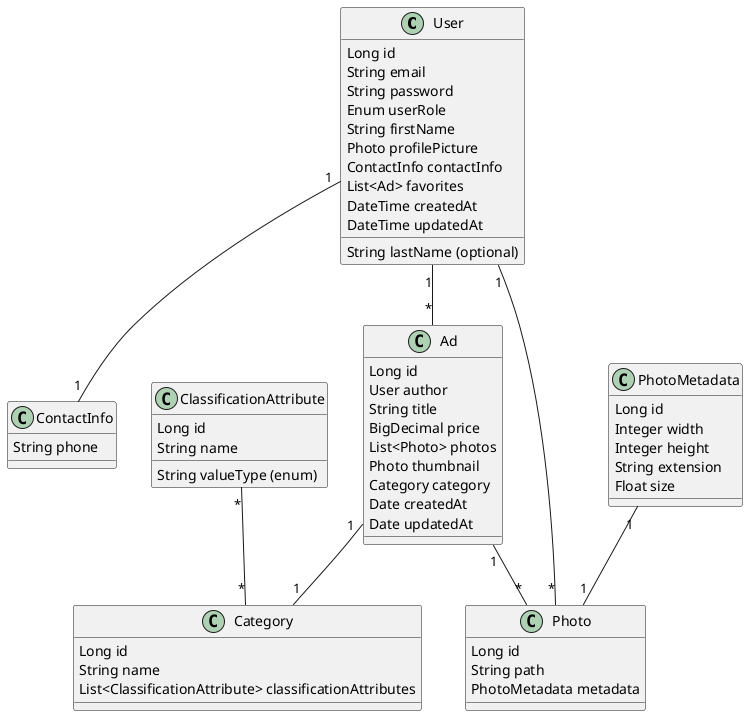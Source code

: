 @startuml
class User {
  Long id
  String email
  String password
  Enum userRole
  String firstName
  String lastName (optional)
  Photo profilePicture
  ContactInfo contactInfo
  List<Ad> favorites
  DateTime createdAt
  DateTime updatedAt
}

class ContactInfo{
  String phone
}


class Ad {
  Long id
  User author
  String title
  BigDecimal price
  List<Photo> photos
  Photo thumbnail
  Category category
  Date createdAt
  Date updatedAt
}

class ClassificationAttribute {
  Long id
  String name
  String valueType (enum)
}

class Category {
  Long id
  String name
  List<ClassificationAttribute> classificationAttributes
}

class Photo {
  Long id
  String path
  PhotoMetadata metadata
}

class PhotoMetadata {
  Long id
  Integer width
  Integer height
  String extension
  Float size
}


Ad "1" -- "*" Photo
Ad "1" -- "1" Category
User "1" -- "*" Ad
PhotoMetadata "1" -- "1" Photo
User "1" -- "*" Photo
ClassificationAttribute "*" -- "*" Category
User "1" -- "1" ContactInfo

@enduml
